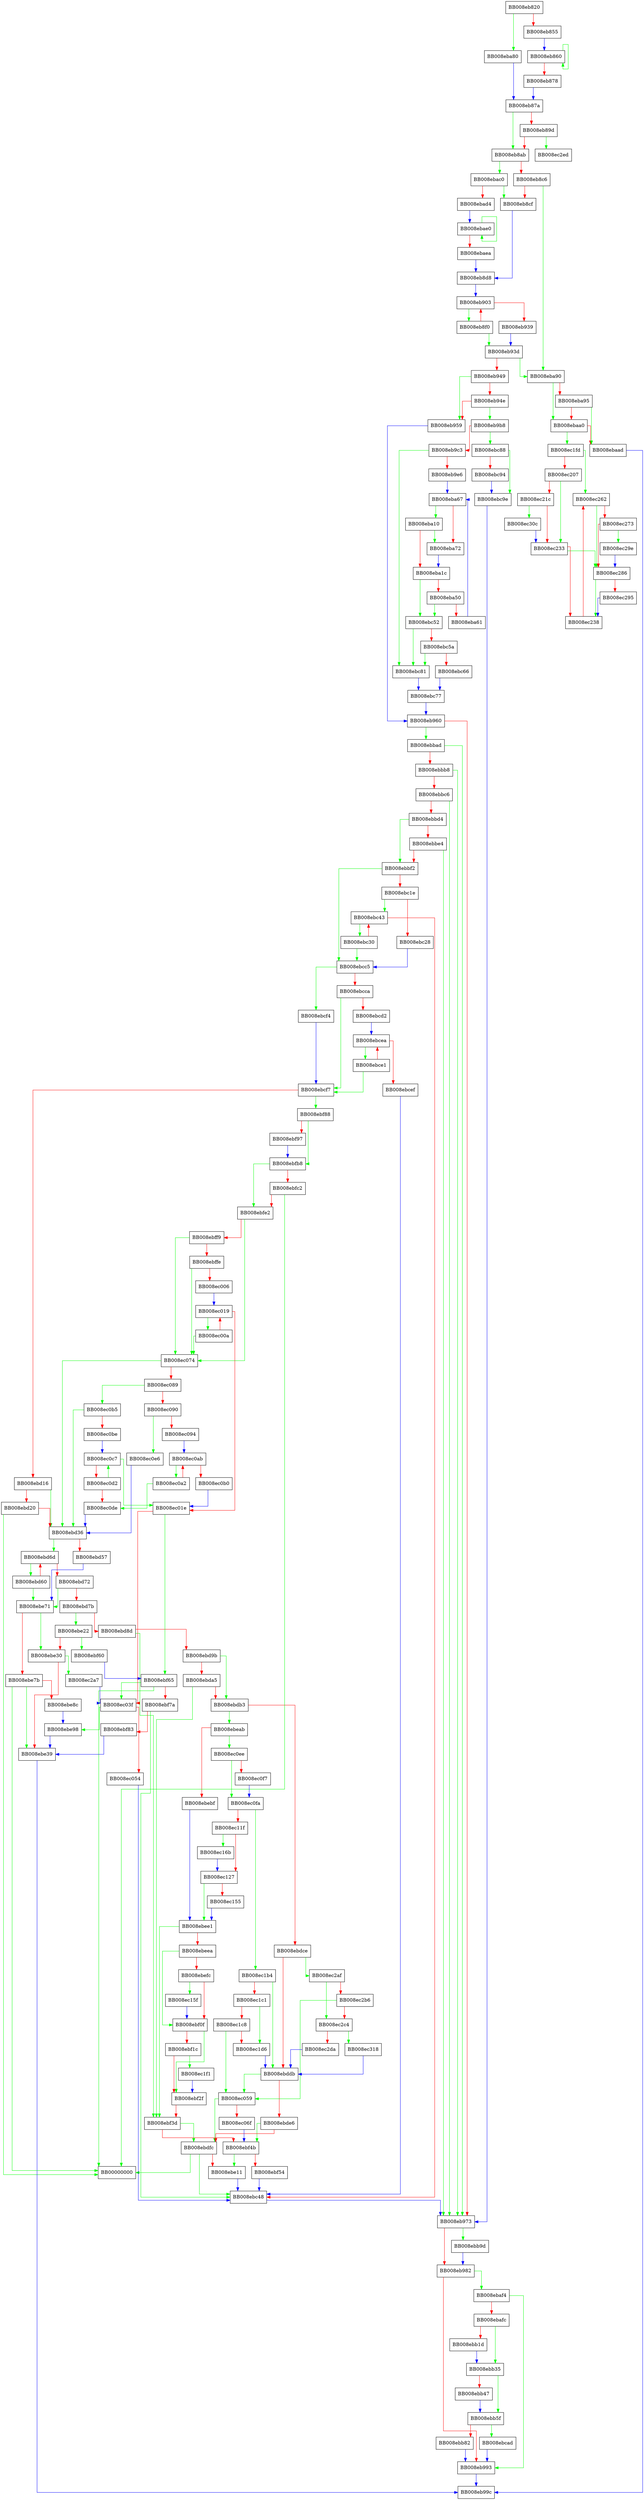 digraph _dl_lookup_symbol_x {
  node [shape="box"];
  graph [splines=ortho];
  BB008eb820 -> BB008eba80 [color="green"];
  BB008eb820 -> BB008eb855 [color="red"];
  BB008eb855 -> BB008eb860 [color="blue"];
  BB008eb860 -> BB008eb860 [color="green"];
  BB008eb860 -> BB008eb878 [color="red"];
  BB008eb878 -> BB008eb87a [color="blue"];
  BB008eb87a -> BB008eb8ab [color="green"];
  BB008eb87a -> BB008eb89d [color="red"];
  BB008eb89d -> BB008ec2ed [color="green"];
  BB008eb89d -> BB008eb8ab [color="red"];
  BB008eb8ab -> BB008ebac0 [color="green"];
  BB008eb8ab -> BB008eb8c6 [color="red"];
  BB008eb8c6 -> BB008eba90 [color="green"];
  BB008eb8c6 -> BB008eb8cf [color="red"];
  BB008eb8cf -> BB008eb8d8 [color="blue"];
  BB008eb8d8 -> BB008eb903 [color="blue"];
  BB008eb8f0 -> BB008eb93d [color="green"];
  BB008eb8f0 -> BB008eb903 [color="red"];
  BB008eb903 -> BB008eb8f0 [color="green"];
  BB008eb903 -> BB008eb939 [color="red"];
  BB008eb939 -> BB008eb93d [color="blue"];
  BB008eb93d -> BB008eba90 [color="green"];
  BB008eb93d -> BB008eb949 [color="red"];
  BB008eb949 -> BB008eb959 [color="green"];
  BB008eb949 -> BB008eb94e [color="red"];
  BB008eb94e -> BB008eb9b8 [color="green"];
  BB008eb94e -> BB008eb959 [color="red"];
  BB008eb959 -> BB008eb960 [color="blue"];
  BB008eb960 -> BB008ebbad [color="green"];
  BB008eb960 -> BB008eb973 [color="red"];
  BB008eb973 -> BB008ebb9d [color="green"];
  BB008eb973 -> BB008eb982 [color="red"];
  BB008eb982 -> BB008ebaf4 [color="green"];
  BB008eb982 -> BB008eb993 [color="red"];
  BB008eb993 -> BB008eb99c [color="blue"];
  BB008eb9b8 -> BB008ebc88 [color="green"];
  BB008eb9b8 -> BB008eb9c3 [color="red"];
  BB008eb9c3 -> BB008ebc81 [color="green"];
  BB008eb9c3 -> BB008eb9e6 [color="red"];
  BB008eb9e6 -> BB008eba67 [color="blue"];
  BB008eba10 -> BB008eba72 [color="green"];
  BB008eba10 -> BB008eba1c [color="red"];
  BB008eba1c -> BB008ebc52 [color="green"];
  BB008eba1c -> BB008eba50 [color="red"];
  BB008eba50 -> BB008ebc52 [color="green"];
  BB008eba50 -> BB008eba61 [color="red"];
  BB008eba61 -> BB008eba67 [color="blue"];
  BB008eba67 -> BB008eba10 [color="green"];
  BB008eba67 -> BB008eba72 [color="red"];
  BB008eba72 -> BB008eba1c [color="blue"];
  BB008eba80 -> BB008eb87a [color="blue"];
  BB008eba90 -> BB008ebaa0 [color="green"];
  BB008eba90 -> BB008eba95 [color="red"];
  BB008eba95 -> BB008ebaad [color="green"];
  BB008eba95 -> BB008ebaa0 [color="red"];
  BB008ebaa0 -> BB008ec1fd [color="green"];
  BB008ebaa0 -> BB008ebaad [color="red"];
  BB008ebaad -> BB008eb99c [color="blue"];
  BB008ebac0 -> BB008eb8cf [color="green"];
  BB008ebac0 -> BB008ebad4 [color="red"];
  BB008ebad4 -> BB008ebae0 [color="blue"];
  BB008ebae0 -> BB008ebae0 [color="green"];
  BB008ebae0 -> BB008ebaea [color="red"];
  BB008ebaea -> BB008eb8d8 [color="blue"];
  BB008ebaf4 -> BB008eb993 [color="green"];
  BB008ebaf4 -> BB008ebafc [color="red"];
  BB008ebafc -> BB008ebb35 [color="green"];
  BB008ebafc -> BB008ebb1d [color="red"];
  BB008ebb1d -> BB008ebb35 [color="blue"];
  BB008ebb35 -> BB008ebb5f [color="green"];
  BB008ebb35 -> BB008ebb47 [color="red"];
  BB008ebb47 -> BB008ebb5f [color="blue"];
  BB008ebb5f -> BB008ebcad [color="green"];
  BB008ebb5f -> BB008ebb82 [color="red"];
  BB008ebb82 -> BB008eb993 [color="blue"];
  BB008ebb9d -> BB008eb982 [color="blue"];
  BB008ebbad -> BB008eb973 [color="green"];
  BB008ebbad -> BB008ebbb8 [color="red"];
  BB008ebbb8 -> BB008eb973 [color="green"];
  BB008ebbb8 -> BB008ebbc6 [color="red"];
  BB008ebbc6 -> BB008eb973 [color="green"];
  BB008ebbc6 -> BB008ebbd4 [color="red"];
  BB008ebbd4 -> BB008ebbf2 [color="green"];
  BB008ebbd4 -> BB008ebbe4 [color="red"];
  BB008ebbe4 -> BB008eb973 [color="green"];
  BB008ebbe4 -> BB008ebbf2 [color="red"];
  BB008ebbf2 -> BB008ebcc5 [color="green"];
  BB008ebbf2 -> BB008ebc1e [color="red"];
  BB008ebc1e -> BB008ebc43 [color="green"];
  BB008ebc1e -> BB008ebc28 [color="red"];
  BB008ebc28 -> BB008ebcc5 [color="blue"];
  BB008ebc30 -> BB008ebcc5 [color="green"];
  BB008ebc30 -> BB008ebc43 [color="red"];
  BB008ebc43 -> BB008ebc30 [color="green"];
  BB008ebc43 -> BB008ebc48 [color="red"];
  BB008ebc48 -> BB008eb973 [color="blue"];
  BB008ebc52 -> BB008ebc81 [color="green"];
  BB008ebc52 -> BB008ebc5a [color="red"];
  BB008ebc5a -> BB008ebc81 [color="green"];
  BB008ebc5a -> BB008ebc66 [color="red"];
  BB008ebc66 -> BB008ebc77 [color="blue"];
  BB008ebc77 -> BB008eb960 [color="blue"];
  BB008ebc81 -> BB008ebc77 [color="blue"];
  BB008ebc88 -> BB008ebc9e [color="green"];
  BB008ebc88 -> BB008ebc94 [color="red"];
  BB008ebc94 -> BB008ebc9e [color="blue"];
  BB008ebc9e -> BB008eb973 [color="blue"];
  BB008ebcad -> BB008eb993 [color="blue"];
  BB008ebcc5 -> BB008ebcf4 [color="green"];
  BB008ebcc5 -> BB008ebcca [color="red"];
  BB008ebcca -> BB008ebcf7 [color="green"];
  BB008ebcca -> BB008ebcd2 [color="red"];
  BB008ebcd2 -> BB008ebcea [color="blue"];
  BB008ebce1 -> BB008ebcf7 [color="green"];
  BB008ebce1 -> BB008ebcea [color="red"];
  BB008ebcea -> BB008ebce1 [color="green"];
  BB008ebcea -> BB008ebcef [color="red"];
  BB008ebcef -> BB008ebc48 [color="blue"];
  BB008ebcf4 -> BB008ebcf7 [color="blue"];
  BB008ebcf7 -> BB008ebf88 [color="green"];
  BB008ebcf7 -> BB008ebd16 [color="red"];
  BB008ebd16 -> BB008ebd36 [color="green"];
  BB008ebd16 -> BB008ebd20 [color="red"];
  BB008ebd20 -> BB00000000 [color="green"];
  BB008ebd20 -> BB008ebd36 [color="red"];
  BB008ebd36 -> BB008ebd6d [color="green"];
  BB008ebd36 -> BB008ebd57 [color="red"];
  BB008ebd57 -> BB008ebe71 [color="blue"];
  BB008ebd60 -> BB008ebe71 [color="green"];
  BB008ebd60 -> BB008ebd6d [color="red"];
  BB008ebd6d -> BB008ebd60 [color="green"];
  BB008ebd6d -> BB008ebd72 [color="red"];
  BB008ebd72 -> BB008ebe71 [color="green"];
  BB008ebd72 -> BB008ebd7b [color="red"];
  BB008ebd7b -> BB008ebe22 [color="green"];
  BB008ebd7b -> BB008ebd8d [color="red"];
  BB008ebd8d -> BB008ebf3d [color="green"];
  BB008ebd8d -> BB008ebd9b [color="red"];
  BB008ebd9b -> BB008ebdb3 [color="green"];
  BB008ebd9b -> BB008ebda5 [color="red"];
  BB008ebda5 -> BB008ebf3d [color="green"];
  BB008ebda5 -> BB008ebdb3 [color="red"];
  BB008ebdb3 -> BB008ebeab [color="green"];
  BB008ebdb3 -> BB008ebdce [color="red"];
  BB008ebdce -> BB008ec2af [color="green"];
  BB008ebdce -> BB008ebddb [color="red"];
  BB008ebddb -> BB008ec059 [color="green"];
  BB008ebddb -> BB008ebde6 [color="red"];
  BB008ebde6 -> BB008ebf4b [color="green"];
  BB008ebde6 -> BB008ebdfc [color="red"];
  BB008ebdfc -> BB00000000 [color="green"];
  BB008ebdfc -> BB008ebc48 [color="green"];
  BB008ebdfc -> BB008ebe11 [color="red"];
  BB008ebe11 -> BB008ebc48 [color="blue"];
  BB008ebe22 -> BB008ebf60 [color="green"];
  BB008ebe22 -> BB008ebe30 [color="red"];
  BB008ebe30 -> BB008ec2a7 [color="green"];
  BB008ebe30 -> BB008ebe39 [color="red"];
  BB008ebe39 -> BB008eb99c [color="blue"];
  BB008ebe71 -> BB008ebe30 [color="green"];
  BB008ebe71 -> BB008ebe7b [color="red"];
  BB008ebe7b -> BB00000000 [color="green"];
  BB008ebe7b -> BB008ebe39 [color="green"];
  BB008ebe7b -> BB008ebe8c [color="red"];
  BB008ebe8c -> BB008ebe98 [color="blue"];
  BB008ebe98 -> BB008ebe39 [color="blue"];
  BB008ebeab -> BB008ec0ee [color="green"];
  BB008ebeab -> BB008ebebf [color="red"];
  BB008ebebf -> BB008ebee1 [color="blue"];
  BB008ebee1 -> BB008ebf3d [color="green"];
  BB008ebee1 -> BB008ebeea [color="red"];
  BB008ebeea -> BB008ebf0f [color="green"];
  BB008ebeea -> BB008ebefc [color="red"];
  BB008ebefc -> BB008ec15f [color="green"];
  BB008ebefc -> BB008ebf0f [color="red"];
  BB008ebf0f -> BB008ebf2f [color="green"];
  BB008ebf0f -> BB008ebf1c [color="red"];
  BB008ebf1c -> BB008ec1f1 [color="green"];
  BB008ebf1c -> BB008ebf2f [color="red"];
  BB008ebf2f -> BB008ebf3d [color="red"];
  BB008ebf3d -> BB008ebdfc [color="green"];
  BB008ebf3d -> BB008ebf4b [color="red"];
  BB008ebf4b -> BB008ebe11 [color="green"];
  BB008ebf4b -> BB008ebf54 [color="red"];
  BB008ebf54 -> BB008ebc48 [color="blue"];
  BB008ebf60 -> BB008ebf65 [color="blue"];
  BB008ebf65 -> BB00000000 [color="green"];
  BB008ebf65 -> BB008ec03f [color="green"];
  BB008ebf65 -> BB008ebf7a [color="red"];
  BB008ebf7a -> BB008ebc48 [color="green"];
  BB008ebf7a -> BB008ebf83 [color="red"];
  BB008ebf83 -> BB008ebe39 [color="blue"];
  BB008ebf88 -> BB008ebfb8 [color="green"];
  BB008ebf88 -> BB008ebf97 [color="red"];
  BB008ebf97 -> BB008ebfb8 [color="blue"];
  BB008ebfb8 -> BB008ebfe2 [color="green"];
  BB008ebfb8 -> BB008ebfc2 [color="red"];
  BB008ebfc2 -> BB00000000 [color="green"];
  BB008ebfc2 -> BB008ebfe2 [color="red"];
  BB008ebfe2 -> BB008ec074 [color="green"];
  BB008ebfe2 -> BB008ebff9 [color="red"];
  BB008ebff9 -> BB008ec074 [color="green"];
  BB008ebff9 -> BB008ebffe [color="red"];
  BB008ebffe -> BB008ec074 [color="green"];
  BB008ebffe -> BB008ec006 [color="red"];
  BB008ec006 -> BB008ec019 [color="blue"];
  BB008ec00a -> BB008ec074 [color="green"];
  BB008ec00a -> BB008ec019 [color="red"];
  BB008ec019 -> BB008ec00a [color="green"];
  BB008ec019 -> BB008ec01e [color="red"];
  BB008ec01e -> BB008ebf65 [color="green"];
  BB008ec01e -> BB008ec03f [color="red"];
  BB008ec03f -> BB008ebe98 [color="green"];
  BB008ec03f -> BB008ec054 [color="red"];
  BB008ec054 -> BB008ebc48 [color="blue"];
  BB008ec059 -> BB008ebdfc [color="green"];
  BB008ec059 -> BB008ec06f [color="red"];
  BB008ec06f -> BB008ebf4b [color="blue"];
  BB008ec074 -> BB008ebd36 [color="green"];
  BB008ec074 -> BB008ec089 [color="red"];
  BB008ec089 -> BB008ec0b5 [color="green"];
  BB008ec089 -> BB008ec090 [color="red"];
  BB008ec090 -> BB008ec0e6 [color="green"];
  BB008ec090 -> BB008ec094 [color="red"];
  BB008ec094 -> BB008ec0ab [color="blue"];
  BB008ec0a2 -> BB008ec0de [color="green"];
  BB008ec0a2 -> BB008ec0ab [color="red"];
  BB008ec0ab -> BB008ec0a2 [color="green"];
  BB008ec0ab -> BB008ec0b0 [color="red"];
  BB008ec0b0 -> BB008ec01e [color="blue"];
  BB008ec0b5 -> BB008ebd36 [color="green"];
  BB008ec0b5 -> BB008ec0be [color="red"];
  BB008ec0be -> BB008ec0c7 [color="blue"];
  BB008ec0c7 -> BB008ec01e [color="green"];
  BB008ec0c7 -> BB008ec0d2 [color="red"];
  BB008ec0d2 -> BB008ec0c7 [color="green"];
  BB008ec0d2 -> BB008ec0de [color="red"];
  BB008ec0de -> BB008ebd36 [color="blue"];
  BB008ec0e6 -> BB008ebd36 [color="blue"];
  BB008ec0ee -> BB008ec0fa [color="green"];
  BB008ec0ee -> BB008ec0f7 [color="red"];
  BB008ec0f7 -> BB008ec0fa [color="blue"];
  BB008ec0fa -> BB008ec1b4 [color="green"];
  BB008ec0fa -> BB008ec11f [color="red"];
  BB008ec11f -> BB008ec16b [color="green"];
  BB008ec11f -> BB008ec127 [color="red"];
  BB008ec127 -> BB008ebee1 [color="green"];
  BB008ec127 -> BB008ec155 [color="red"];
  BB008ec155 -> BB008ebee1 [color="blue"];
  BB008ec15f -> BB008ebf0f [color="blue"];
  BB008ec16b -> BB008ec127 [color="blue"];
  BB008ec1b4 -> BB008ebddb [color="green"];
  BB008ec1b4 -> BB008ec1c1 [color="red"];
  BB008ec1c1 -> BB008ec1d6 [color="green"];
  BB008ec1c1 -> BB008ec1c8 [color="red"];
  BB008ec1c8 -> BB008ec059 [color="green"];
  BB008ec1c8 -> BB008ec1d6 [color="red"];
  BB008ec1d6 -> BB008ebddb [color="blue"];
  BB008ec1f1 -> BB008ebf2f [color="blue"];
  BB008ec1fd -> BB008ec262 [color="green"];
  BB008ec1fd -> BB008ec207 [color="red"];
  BB008ec207 -> BB008ec233 [color="green"];
  BB008ec207 -> BB008ec21c [color="red"];
  BB008ec21c -> BB008ec30c [color="green"];
  BB008ec21c -> BB008ec233 [color="red"];
  BB008ec233 -> BB008ec286 [color="green"];
  BB008ec233 -> BB008ec238 [color="red"];
  BB008ec238 -> BB008ec262 [color="red"];
  BB008ec262 -> BB008ec286 [color="green"];
  BB008ec262 -> BB008ec273 [color="red"];
  BB008ec273 -> BB008ec29e [color="green"];
  BB008ec273 -> BB008ec286 [color="red"];
  BB008ec286 -> BB008ec238 [color="green"];
  BB008ec286 -> BB008ec295 [color="red"];
  BB008ec295 -> BB008ec238 [color="blue"];
  BB008ec29e -> BB008ec286 [color="blue"];
  BB008ec2a7 -> BB008ec03f [color="blue"];
  BB008ec2af -> BB008ec2c4 [color="green"];
  BB008ec2af -> BB008ec2b6 [color="red"];
  BB008ec2b6 -> BB008ec059 [color="green"];
  BB008ec2b6 -> BB008ec2c4 [color="red"];
  BB008ec2c4 -> BB008ec318 [color="green"];
  BB008ec2c4 -> BB008ec2da [color="red"];
  BB008ec2da -> BB008ebddb [color="blue"];
  BB008ec30c -> BB008ec233 [color="blue"];
  BB008ec318 -> BB008ebddb [color="blue"];
}